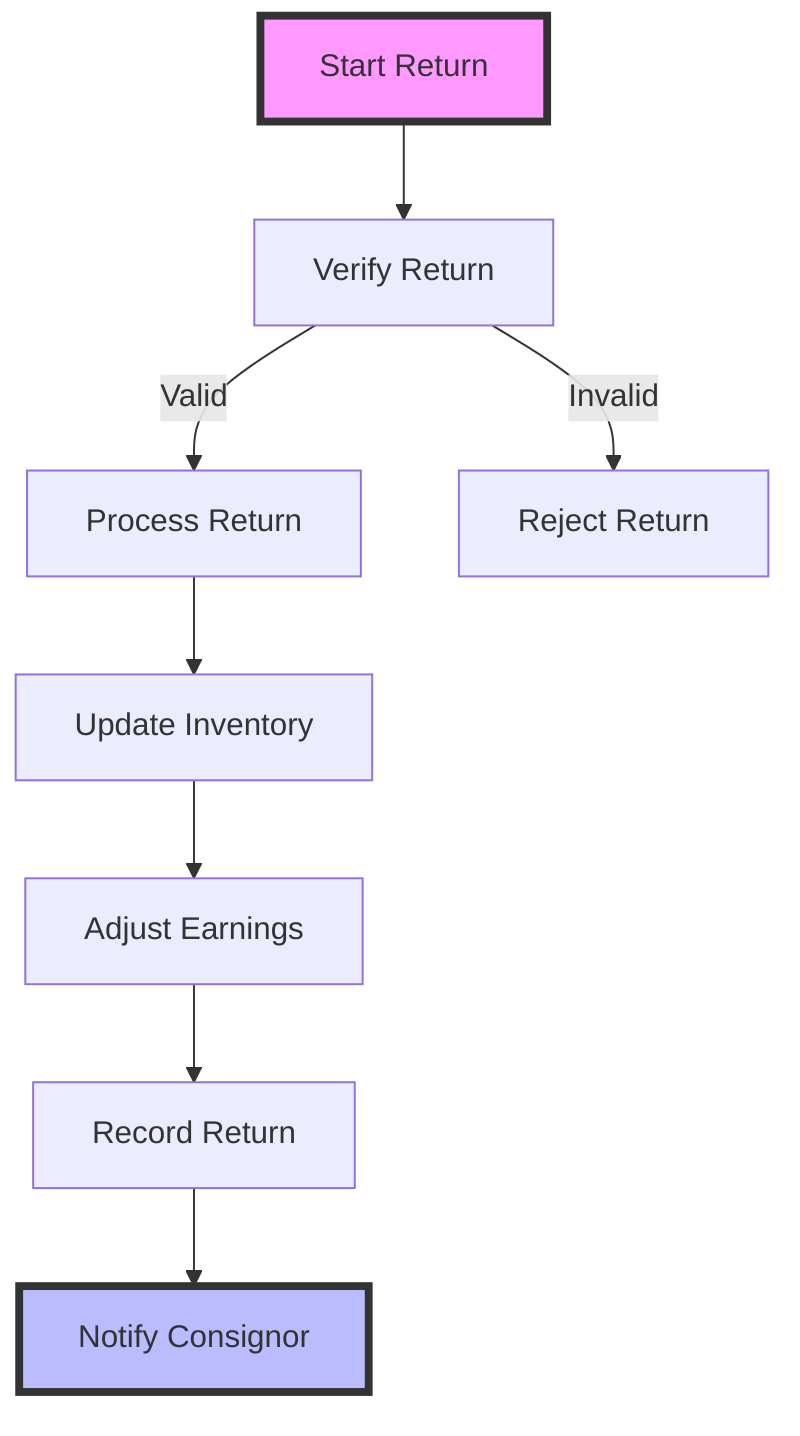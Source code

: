 flowchart TD
    Start[Start Return] --> Verify[Verify Return]
    Verify -->|Valid| Process[Process Return]
    Verify -->|Invalid| Reject[Reject Return]
    
    Process --> Inventory[Update Inventory]
    Inventory --> Earnings[Adjust Earnings]
    Earnings --> Record[Record Return]
    Record --> Notify[Notify Consignor]
    
    style Start fill:#f9f,stroke:#333,stroke-width:4px
    style Notify fill:#bbf,stroke:#333,stroke-width:4px